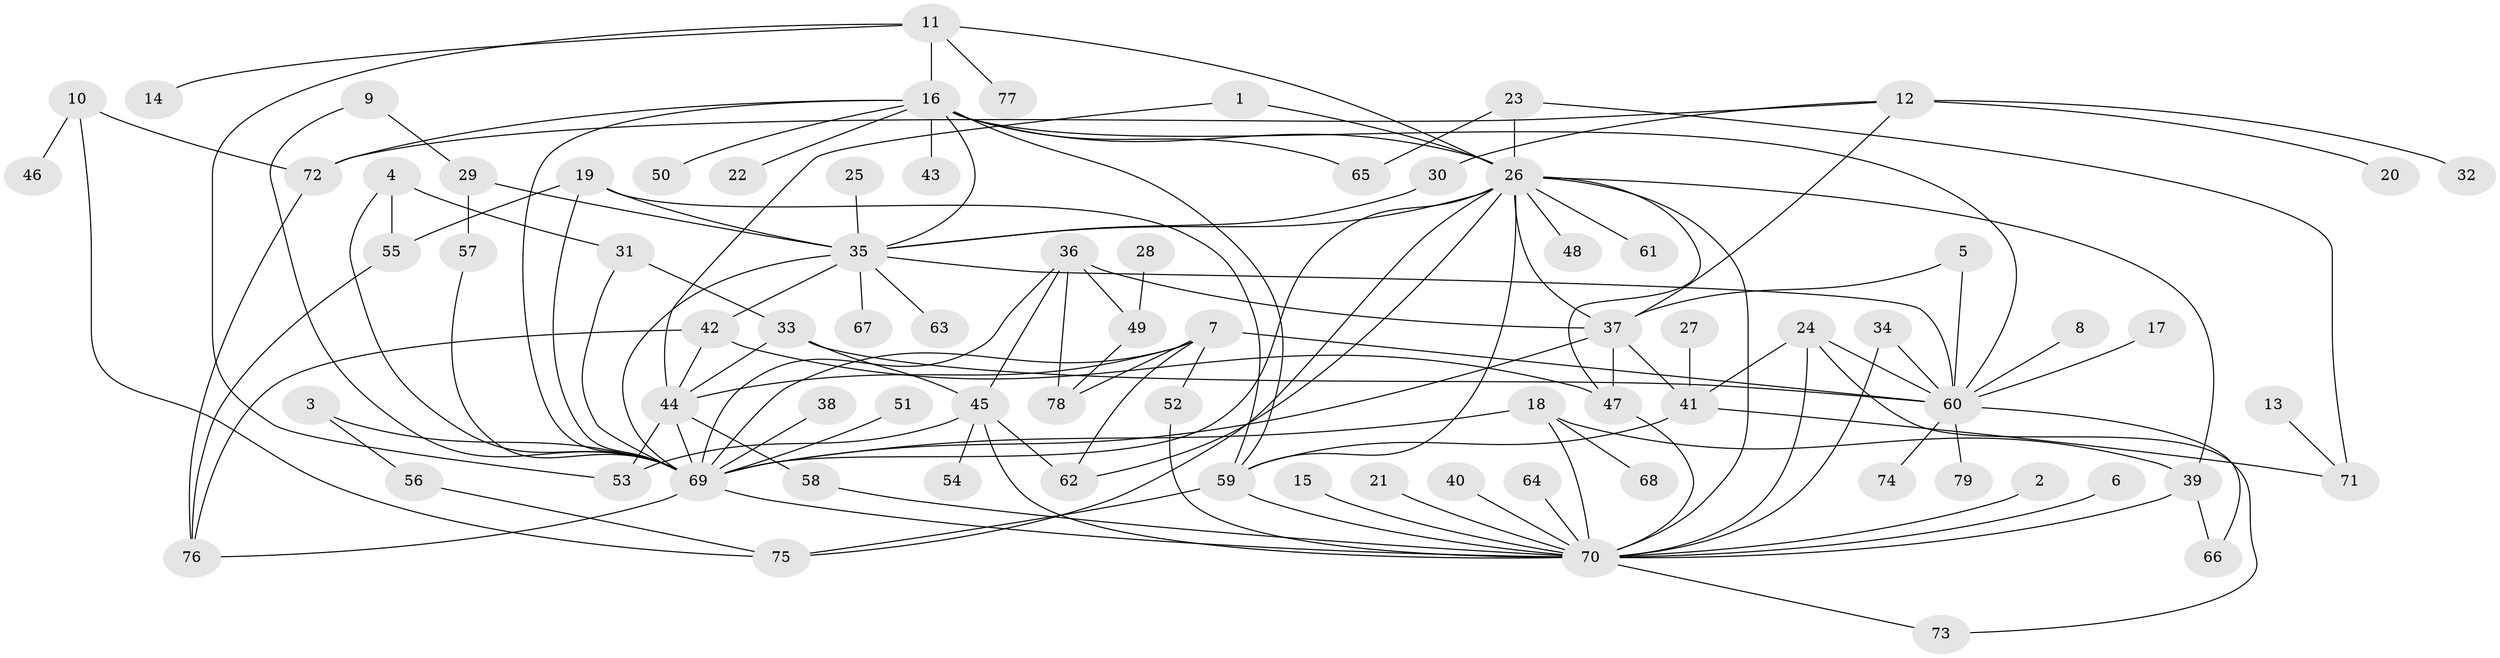 // original degree distribution, {25: 0.007633587786259542, 15: 0.015267175572519083, 10: 0.007633587786259542, 22: 0.007633587786259542, 4: 0.11450381679389313, 3: 0.0916030534351145, 6: 0.030534351145038167, 23: 0.007633587786259542, 13: 0.007633587786259542, 2: 0.24427480916030533, 1: 0.4198473282442748, 7: 0.015267175572519083, 9: 0.007633587786259542, 5: 0.022900763358778626}
// Generated by graph-tools (version 1.1) at 2025/36/03/04/25 23:36:42]
// undirected, 79 vertices, 133 edges
graph export_dot {
  node [color=gray90,style=filled];
  1;
  2;
  3;
  4;
  5;
  6;
  7;
  8;
  9;
  10;
  11;
  12;
  13;
  14;
  15;
  16;
  17;
  18;
  19;
  20;
  21;
  22;
  23;
  24;
  25;
  26;
  27;
  28;
  29;
  30;
  31;
  32;
  33;
  34;
  35;
  36;
  37;
  38;
  39;
  40;
  41;
  42;
  43;
  44;
  45;
  46;
  47;
  48;
  49;
  50;
  51;
  52;
  53;
  54;
  55;
  56;
  57;
  58;
  59;
  60;
  61;
  62;
  63;
  64;
  65;
  66;
  67;
  68;
  69;
  70;
  71;
  72;
  73;
  74;
  75;
  76;
  77;
  78;
  79;
  1 -- 26 [weight=1.0];
  1 -- 44 [weight=1.0];
  2 -- 70 [weight=1.0];
  3 -- 56 [weight=1.0];
  3 -- 69 [weight=1.0];
  4 -- 31 [weight=1.0];
  4 -- 55 [weight=1.0];
  4 -- 69 [weight=1.0];
  5 -- 37 [weight=1.0];
  5 -- 60 [weight=1.0];
  6 -- 70 [weight=1.0];
  7 -- 44 [weight=1.0];
  7 -- 52 [weight=1.0];
  7 -- 60 [weight=1.0];
  7 -- 62 [weight=1.0];
  7 -- 69 [weight=1.0];
  7 -- 78 [weight=1.0];
  8 -- 60 [weight=1.0];
  9 -- 29 [weight=1.0];
  9 -- 69 [weight=1.0];
  10 -- 46 [weight=1.0];
  10 -- 72 [weight=1.0];
  10 -- 75 [weight=1.0];
  11 -- 14 [weight=1.0];
  11 -- 16 [weight=1.0];
  11 -- 26 [weight=1.0];
  11 -- 53 [weight=1.0];
  11 -- 77 [weight=1.0];
  12 -- 20 [weight=1.0];
  12 -- 30 [weight=1.0];
  12 -- 32 [weight=1.0];
  12 -- 37 [weight=1.0];
  12 -- 72 [weight=1.0];
  13 -- 71 [weight=1.0];
  15 -- 70 [weight=1.0];
  16 -- 22 [weight=1.0];
  16 -- 26 [weight=1.0];
  16 -- 35 [weight=1.0];
  16 -- 43 [weight=1.0];
  16 -- 50 [weight=1.0];
  16 -- 59 [weight=1.0];
  16 -- 60 [weight=1.0];
  16 -- 65 [weight=1.0];
  16 -- 69 [weight=1.0];
  16 -- 72 [weight=1.0];
  17 -- 60 [weight=1.0];
  18 -- 39 [weight=1.0];
  18 -- 68 [weight=1.0];
  18 -- 69 [weight=1.0];
  18 -- 70 [weight=2.0];
  19 -- 35 [weight=1.0];
  19 -- 55 [weight=1.0];
  19 -- 59 [weight=1.0];
  19 -- 69 [weight=1.0];
  21 -- 70 [weight=1.0];
  23 -- 26 [weight=1.0];
  23 -- 65 [weight=1.0];
  23 -- 71 [weight=1.0];
  24 -- 41 [weight=1.0];
  24 -- 60 [weight=1.0];
  24 -- 70 [weight=1.0];
  24 -- 73 [weight=1.0];
  25 -- 35 [weight=1.0];
  26 -- 35 [weight=1.0];
  26 -- 37 [weight=1.0];
  26 -- 39 [weight=1.0];
  26 -- 47 [weight=2.0];
  26 -- 48 [weight=1.0];
  26 -- 59 [weight=2.0];
  26 -- 61 [weight=1.0];
  26 -- 62 [weight=1.0];
  26 -- 69 [weight=1.0];
  26 -- 70 [weight=1.0];
  26 -- 75 [weight=1.0];
  27 -- 41 [weight=1.0];
  28 -- 49 [weight=1.0];
  29 -- 35 [weight=2.0];
  29 -- 57 [weight=1.0];
  30 -- 35 [weight=1.0];
  31 -- 33 [weight=1.0];
  31 -- 69 [weight=1.0];
  33 -- 44 [weight=1.0];
  33 -- 45 [weight=1.0];
  33 -- 60 [weight=1.0];
  34 -- 60 [weight=1.0];
  34 -- 70 [weight=1.0];
  35 -- 42 [weight=1.0];
  35 -- 60 [weight=1.0];
  35 -- 63 [weight=1.0];
  35 -- 67 [weight=1.0];
  35 -- 69 [weight=1.0];
  36 -- 37 [weight=1.0];
  36 -- 45 [weight=1.0];
  36 -- 49 [weight=1.0];
  36 -- 69 [weight=1.0];
  36 -- 78 [weight=1.0];
  37 -- 41 [weight=1.0];
  37 -- 47 [weight=1.0];
  37 -- 69 [weight=1.0];
  38 -- 69 [weight=1.0];
  39 -- 66 [weight=1.0];
  39 -- 70 [weight=2.0];
  40 -- 70 [weight=1.0];
  41 -- 59 [weight=1.0];
  41 -- 71 [weight=1.0];
  42 -- 44 [weight=1.0];
  42 -- 47 [weight=1.0];
  42 -- 76 [weight=1.0];
  44 -- 53 [weight=1.0];
  44 -- 58 [weight=1.0];
  44 -- 69 [weight=1.0];
  45 -- 53 [weight=1.0];
  45 -- 54 [weight=1.0];
  45 -- 62 [weight=1.0];
  45 -- 70 [weight=1.0];
  47 -- 70 [weight=1.0];
  49 -- 78 [weight=1.0];
  51 -- 69 [weight=1.0];
  52 -- 70 [weight=1.0];
  55 -- 76 [weight=1.0];
  56 -- 75 [weight=1.0];
  57 -- 69 [weight=1.0];
  58 -- 70 [weight=1.0];
  59 -- 70 [weight=1.0];
  59 -- 75 [weight=1.0];
  60 -- 66 [weight=1.0];
  60 -- 74 [weight=1.0];
  60 -- 79 [weight=1.0];
  64 -- 70 [weight=1.0];
  69 -- 70 [weight=2.0];
  69 -- 76 [weight=1.0];
  70 -- 73 [weight=1.0];
  72 -- 76 [weight=1.0];
}
